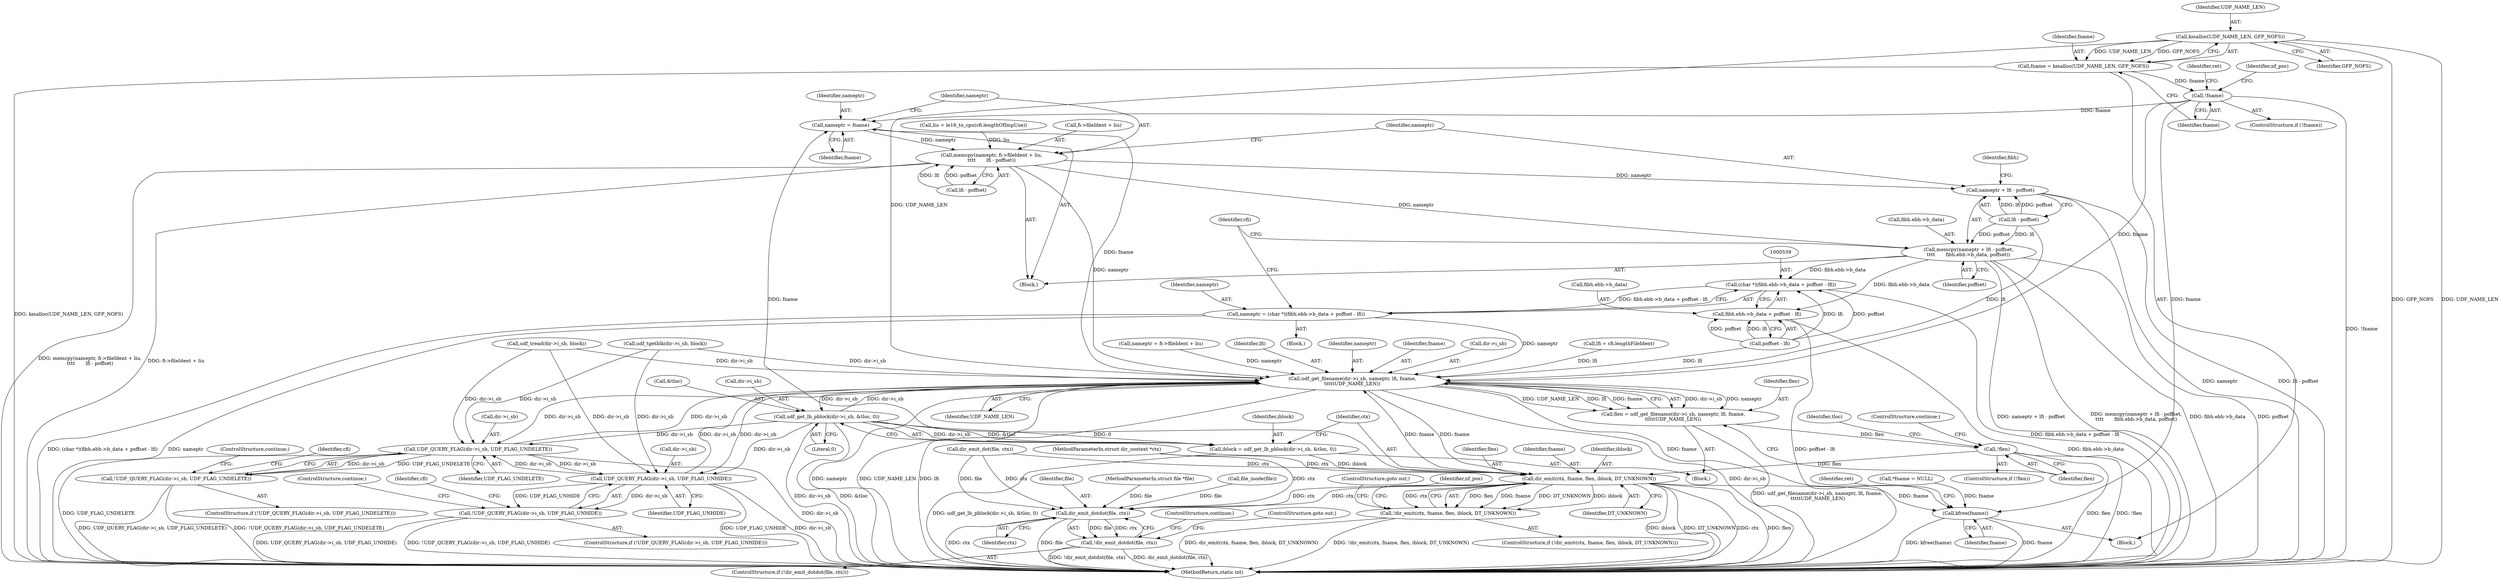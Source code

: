 digraph "0_linux_0e5cc9a40ada6046e6bc3bdfcd0c0d7e4b706b14@API" {
"1000191" [label="(Call,kmalloc(UDF_NAME_LEN, GFP_NOFS))"];
"1000189" [label="(Call,fname = kmalloc(UDF_NAME_LEN, GFP_NOFS))"];
"1000195" [label="(Call,!fname)"];
"1000551" [label="(Call,nameptr = fname)"];
"1000554" [label="(Call,memcpy(nameptr, fi->fileIdent + liu,\n\t\t\t\t       lfi - poffset))"];
"1000564" [label="(Call,memcpy(nameptr + lfi - poffset,\n\t\t\t\t       fibh.ebh->b_data, poffset))"];
"1000538" [label="(Call,(char *)(fibh.ebh->b_data + poffset - lfi))"];
"1000536" [label="(Call,nameptr = (char *)(fibh.ebh->b_data + poffset - lfi))"];
"1000626" [label="(Call,udf_get_filename(dir->i_sb, nameptr, lfi, fname,\n\t\t\t\t\tUDF_NAME_LEN))"];
"1000587" [label="(Call,UDF_QUERY_FLAG(dir->i_sb, UDF_FLAG_UNDELETE))"];
"1000586" [label="(Call,!UDF_QUERY_FLAG(dir->i_sb, UDF_FLAG_UNDELETE))"];
"1000604" [label="(Call,UDF_QUERY_FLAG(dir->i_sb, UDF_FLAG_UNHIDE))"];
"1000603" [label="(Call,!UDF_QUERY_FLAG(dir->i_sb, UDF_FLAG_UNHIDE))"];
"1000624" [label="(Call,flen = udf_get_filename(dir->i_sb, nameptr, lfi, fname,\n\t\t\t\t\tUDF_NAME_LEN))"];
"1000635" [label="(Call,!flen)"];
"1000657" [label="(Call,dir_emit(ctx, fname, flen, iblock, DT_UNKNOWN))"];
"1000619" [label="(Call,dir_emit_dotdot(file, ctx))"];
"1000618" [label="(Call,!dir_emit_dotdot(file, ctx))"];
"1000656" [label="(Call,!dir_emit(ctx, fname, flen, iblock, DT_UNKNOWN))"];
"1000694" [label="(Call,kfree(fname))"];
"1000648" [label="(Call,udf_get_lb_pblock(dir->i_sb, &tloc, 0))"];
"1000646" [label="(Call,iblock = udf_get_lb_pblock(dir->i_sb, &tloc, 0))"];
"1000540" [label="(Call,fibh.ebh->b_data + poffset - lfi)"];
"1000565" [label="(Call,nameptr + lfi - poffset)"];
"1000694" [label="(Call,kfree(fname))"];
"1000660" [label="(Identifier,flen)"];
"1000597" [label="(Identifier,cfi)"];
"1000536" [label="(Call,nameptr = (char *)(fibh.ebh->b_data + poffset - lfi))"];
"1000623" [label="(ControlStructure,continue;)"];
"1000663" [label="(ControlStructure,goto out;)"];
"1000552" [label="(Identifier,nameptr)"];
"1000567" [label="(Call,lfi - poffset)"];
"1000630" [label="(Identifier,nameptr)"];
"1000604" [label="(Call,UDF_QUERY_FLAG(dir->i_sb, UDF_FLAG_UNHIDE))"];
"1000127" [label="(Call,*fname = NULL)"];
"1000609" [label="(ControlStructure,continue;)"];
"1000553" [label="(Identifier,fname)"];
"1000624" [label="(Call,flen = udf_get_filename(dir->i_sb, nameptr, lfi, fname,\n\t\t\t\t\tUDF_NAME_LEN))"];
"1000456" [label="(Block,)"];
"1000109" [label="(Call,file_inode(file))"];
"1000199" [label="(Identifier,ret)"];
"1000662" [label="(Identifier,DT_UNKNOWN)"];
"1000165" [label="(Call,dir_emit_dot(file, ctx))"];
"1000570" [label="(Call,fibh.ebh->b_data)"];
"1000194" [label="(ControlStructure,if (!fname))"];
"1000649" [label="(Call,dir->i_sb)"];
"1000564" [label="(Call,memcpy(nameptr + lfi - poffset,\n\t\t\t\t       fibh.ebh->b_data, poffset))"];
"1000541" [label="(Call,fibh.ebh->b_data)"];
"1000592" [label="(ControlStructure,continue;)"];
"1000324" [label="(Call,udf_tread(dir->i_sb, block))"];
"1000565" [label="(Call,nameptr + lfi - poffset)"];
"1000632" [label="(Identifier,fname)"];
"1000625" [label="(Identifier,flen)"];
"1000191" [label="(Call,kmalloc(UDF_NAME_LEN, GFP_NOFS))"];
"1000537" [label="(Identifier,nameptr)"];
"1000105" [label="(Block,)"];
"1000554" [label="(Call,memcpy(nameptr, fi->fileIdent + liu,\n\t\t\t\t       lfi - poffset))"];
"1000550" [label="(Block,)"];
"1000659" [label="(Identifier,fname)"];
"1000588" [label="(Call,dir->i_sb)"];
"1000189" [label="(Call,fname = kmalloc(UDF_NAME_LEN, GFP_NOFS))"];
"1000555" [label="(Identifier,nameptr)"];
"1000652" [label="(Call,&tloc)"];
"1000635" [label="(Call,!flen)"];
"1000656" [label="(Call,!dir_emit(ctx, fname, flen, iblock, DT_UNKNOWN))"];
"1000561" [label="(Call,lfi - poffset)"];
"1000634" [label="(ControlStructure,if (!flen))"];
"1000586" [label="(Call,!UDF_QUERY_FLAG(dir->i_sb, UDF_FLAG_UNDELETE))"];
"1000104" [label="(MethodParameterIn,struct dir_context *ctx)"];
"1000540" [label="(Call,fibh.ebh->b_data + poffset - lfi)"];
"1000655" [label="(ControlStructure,if (!dir_emit(ctx, fname, flen, iblock, DT_UNKNOWN)))"];
"1000190" [label="(Identifier,fname)"];
"1000613" [label="(Identifier,cfi)"];
"1000636" [label="(Identifier,flen)"];
"1000535" [label="(Block,)"];
"1000585" [label="(ControlStructure,if (!UDF_QUERY_FLAG(dir->i_sb, UDF_FLAG_UNDELETE)))"];
"1000626" [label="(Call,udf_get_filename(dir->i_sb, nameptr, lfi, fname,\n\t\t\t\t\tUDF_NAME_LEN))"];
"1000627" [label="(Call,dir->i_sb)"];
"1000195" [label="(Call,!fname)"];
"1000695" [label="(Identifier,fname)"];
"1000647" [label="(Identifier,iblock)"];
"1000489" [label="(Call,liu = le16_to_cpu(cfi.lengthOfImpUse))"];
"1000620" [label="(Identifier,file)"];
"1000587" [label="(Call,UDF_QUERY_FLAG(dir->i_sb, UDF_FLAG_UNDELETE))"];
"1000658" [label="(Identifier,ctx)"];
"1000546" [label="(Call,poffset - lfi)"];
"1000619" [label="(Call,dir_emit_dotdot(file, ctx))"];
"1000639" [label="(Identifier,tloc)"];
"1000654" [label="(Literal,0)"];
"1000196" [label="(Identifier,fname)"];
"1000538" [label="(Call,(char *)(fibh.ebh->b_data + poffset - lfi))"];
"1000661" [label="(Identifier,iblock)"];
"1000633" [label="(Identifier,UDF_NAME_LEN)"];
"1000617" [label="(ControlStructure,if (!dir_emit_dotdot(file, ctx)))"];
"1000495" [label="(Call,lfi = cfi.lengthFileIdent)"];
"1000572" [label="(Identifier,fibh)"];
"1000602" [label="(ControlStructure,if (!UDF_QUERY_FLAG(dir->i_sb, UDF_FLAG_UNHIDE)))"];
"1000193" [label="(Identifier,GFP_NOFS)"];
"1000591" [label="(Identifier,UDF_FLAG_UNDELETE)"];
"1000603" [label="(Call,!UDF_QUERY_FLAG(dir->i_sb, UDF_FLAG_UNHIDE))"];
"1000605" [label="(Call,dir->i_sb)"];
"1000580" [label="(Identifier,cfi)"];
"1000192" [label="(Identifier,UDF_NAME_LEN)"];
"1000646" [label="(Call,iblock = udf_get_lb_pblock(dir->i_sb, &tloc, 0))"];
"1000575" [label="(Identifier,poffset)"];
"1000454" [label="(Identifier,nf_pos)"];
"1000608" [label="(Identifier,UDF_FLAG_UNHIDE)"];
"1000509" [label="(Call,nameptr = fi->fileIdent + liu)"];
"1000648" [label="(Call,udf_get_lb_pblock(dir->i_sb, &tloc, 0))"];
"1000622" [label="(ControlStructure,goto out;)"];
"1000408" [label="(Call,udf_tgetblk(dir->i_sb, block))"];
"1000618" [label="(Call,!dir_emit_dotdot(file, ctx))"];
"1000205" [label="(Identifier,nf_pos)"];
"1000566" [label="(Identifier,nameptr)"];
"1000621" [label="(Identifier,ctx)"];
"1000103" [label="(MethodParameterIn,struct file *file)"];
"1000551" [label="(Call,nameptr = fname)"];
"1000698" [label="(MethodReturn,static int)"];
"1000556" [label="(Call,fi->fileIdent + liu)"];
"1000631" [label="(Identifier,lfi)"];
"1000637" [label="(ControlStructure,continue;)"];
"1000697" [label="(Identifier,ret)"];
"1000657" [label="(Call,dir_emit(ctx, fname, flen, iblock, DT_UNKNOWN))"];
"1000191" -> "1000189"  [label="AST: "];
"1000191" -> "1000193"  [label="CFG: "];
"1000192" -> "1000191"  [label="AST: "];
"1000193" -> "1000191"  [label="AST: "];
"1000189" -> "1000191"  [label="CFG: "];
"1000191" -> "1000698"  [label="DDG: GFP_NOFS"];
"1000191" -> "1000698"  [label="DDG: UDF_NAME_LEN"];
"1000191" -> "1000189"  [label="DDG: UDF_NAME_LEN"];
"1000191" -> "1000189"  [label="DDG: GFP_NOFS"];
"1000191" -> "1000626"  [label="DDG: UDF_NAME_LEN"];
"1000189" -> "1000105"  [label="AST: "];
"1000190" -> "1000189"  [label="AST: "];
"1000196" -> "1000189"  [label="CFG: "];
"1000189" -> "1000698"  [label="DDG: kmalloc(UDF_NAME_LEN, GFP_NOFS)"];
"1000189" -> "1000195"  [label="DDG: fname"];
"1000195" -> "1000194"  [label="AST: "];
"1000195" -> "1000196"  [label="CFG: "];
"1000196" -> "1000195"  [label="AST: "];
"1000199" -> "1000195"  [label="CFG: "];
"1000205" -> "1000195"  [label="CFG: "];
"1000195" -> "1000698"  [label="DDG: !fname"];
"1000195" -> "1000551"  [label="DDG: fname"];
"1000195" -> "1000626"  [label="DDG: fname"];
"1000195" -> "1000694"  [label="DDG: fname"];
"1000551" -> "1000550"  [label="AST: "];
"1000551" -> "1000553"  [label="CFG: "];
"1000552" -> "1000551"  [label="AST: "];
"1000553" -> "1000551"  [label="AST: "];
"1000555" -> "1000551"  [label="CFG: "];
"1000626" -> "1000551"  [label="DDG: fname"];
"1000657" -> "1000551"  [label="DDG: fname"];
"1000551" -> "1000554"  [label="DDG: nameptr"];
"1000554" -> "1000550"  [label="AST: "];
"1000554" -> "1000561"  [label="CFG: "];
"1000555" -> "1000554"  [label="AST: "];
"1000556" -> "1000554"  [label="AST: "];
"1000561" -> "1000554"  [label="AST: "];
"1000566" -> "1000554"  [label="CFG: "];
"1000554" -> "1000698"  [label="DDG: memcpy(nameptr, fi->fileIdent + liu,\n\t\t\t\t       lfi - poffset)"];
"1000554" -> "1000698"  [label="DDG: fi->fileIdent + liu"];
"1000489" -> "1000554"  [label="DDG: liu"];
"1000561" -> "1000554"  [label="DDG: lfi"];
"1000561" -> "1000554"  [label="DDG: poffset"];
"1000554" -> "1000564"  [label="DDG: nameptr"];
"1000554" -> "1000565"  [label="DDG: nameptr"];
"1000554" -> "1000626"  [label="DDG: nameptr"];
"1000564" -> "1000550"  [label="AST: "];
"1000564" -> "1000575"  [label="CFG: "];
"1000565" -> "1000564"  [label="AST: "];
"1000570" -> "1000564"  [label="AST: "];
"1000575" -> "1000564"  [label="AST: "];
"1000580" -> "1000564"  [label="CFG: "];
"1000564" -> "1000698"  [label="DDG: poffset"];
"1000564" -> "1000698"  [label="DDG: nameptr + lfi - poffset"];
"1000564" -> "1000698"  [label="DDG: memcpy(nameptr + lfi - poffset,\n\t\t\t\t       fibh.ebh->b_data, poffset)"];
"1000564" -> "1000698"  [label="DDG: fibh.ebh->b_data"];
"1000564" -> "1000538"  [label="DDG: fibh.ebh->b_data"];
"1000564" -> "1000540"  [label="DDG: fibh.ebh->b_data"];
"1000567" -> "1000564"  [label="DDG: lfi"];
"1000567" -> "1000564"  [label="DDG: poffset"];
"1000538" -> "1000536"  [label="AST: "];
"1000538" -> "1000540"  [label="CFG: "];
"1000539" -> "1000538"  [label="AST: "];
"1000540" -> "1000538"  [label="AST: "];
"1000536" -> "1000538"  [label="CFG: "];
"1000538" -> "1000698"  [label="DDG: fibh.ebh->b_data + poffset - lfi"];
"1000538" -> "1000536"  [label="DDG: fibh.ebh->b_data + poffset - lfi"];
"1000546" -> "1000538"  [label="DDG: poffset"];
"1000546" -> "1000538"  [label="DDG: lfi"];
"1000536" -> "1000535"  [label="AST: "];
"1000537" -> "1000536"  [label="AST: "];
"1000580" -> "1000536"  [label="CFG: "];
"1000536" -> "1000698"  [label="DDG: (char *)(fibh.ebh->b_data + poffset - lfi)"];
"1000536" -> "1000698"  [label="DDG: nameptr"];
"1000536" -> "1000626"  [label="DDG: nameptr"];
"1000626" -> "1000624"  [label="AST: "];
"1000626" -> "1000633"  [label="CFG: "];
"1000627" -> "1000626"  [label="AST: "];
"1000630" -> "1000626"  [label="AST: "];
"1000631" -> "1000626"  [label="AST: "];
"1000632" -> "1000626"  [label="AST: "];
"1000633" -> "1000626"  [label="AST: "];
"1000624" -> "1000626"  [label="CFG: "];
"1000626" -> "1000698"  [label="DDG: nameptr"];
"1000626" -> "1000698"  [label="DDG: UDF_NAME_LEN"];
"1000626" -> "1000698"  [label="DDG: lfi"];
"1000626" -> "1000698"  [label="DDG: dir->i_sb"];
"1000626" -> "1000587"  [label="DDG: dir->i_sb"];
"1000626" -> "1000604"  [label="DDG: dir->i_sb"];
"1000626" -> "1000624"  [label="DDG: dir->i_sb"];
"1000626" -> "1000624"  [label="DDG: nameptr"];
"1000626" -> "1000624"  [label="DDG: UDF_NAME_LEN"];
"1000626" -> "1000624"  [label="DDG: lfi"];
"1000626" -> "1000624"  [label="DDG: fname"];
"1000408" -> "1000626"  [label="DDG: dir->i_sb"];
"1000604" -> "1000626"  [label="DDG: dir->i_sb"];
"1000648" -> "1000626"  [label="DDG: dir->i_sb"];
"1000324" -> "1000626"  [label="DDG: dir->i_sb"];
"1000587" -> "1000626"  [label="DDG: dir->i_sb"];
"1000509" -> "1000626"  [label="DDG: nameptr"];
"1000546" -> "1000626"  [label="DDG: lfi"];
"1000567" -> "1000626"  [label="DDG: lfi"];
"1000495" -> "1000626"  [label="DDG: lfi"];
"1000657" -> "1000626"  [label="DDG: fname"];
"1000626" -> "1000648"  [label="DDG: dir->i_sb"];
"1000626" -> "1000657"  [label="DDG: fname"];
"1000626" -> "1000694"  [label="DDG: fname"];
"1000587" -> "1000586"  [label="AST: "];
"1000587" -> "1000591"  [label="CFG: "];
"1000588" -> "1000587"  [label="AST: "];
"1000591" -> "1000587"  [label="AST: "];
"1000586" -> "1000587"  [label="CFG: "];
"1000587" -> "1000698"  [label="DDG: dir->i_sb"];
"1000587" -> "1000698"  [label="DDG: UDF_FLAG_UNDELETE"];
"1000587" -> "1000586"  [label="DDG: dir->i_sb"];
"1000587" -> "1000586"  [label="DDG: UDF_FLAG_UNDELETE"];
"1000408" -> "1000587"  [label="DDG: dir->i_sb"];
"1000604" -> "1000587"  [label="DDG: dir->i_sb"];
"1000648" -> "1000587"  [label="DDG: dir->i_sb"];
"1000324" -> "1000587"  [label="DDG: dir->i_sb"];
"1000587" -> "1000604"  [label="DDG: dir->i_sb"];
"1000586" -> "1000585"  [label="AST: "];
"1000592" -> "1000586"  [label="CFG: "];
"1000597" -> "1000586"  [label="CFG: "];
"1000586" -> "1000698"  [label="DDG: !UDF_QUERY_FLAG(dir->i_sb, UDF_FLAG_UNDELETE)"];
"1000586" -> "1000698"  [label="DDG: UDF_QUERY_FLAG(dir->i_sb, UDF_FLAG_UNDELETE)"];
"1000604" -> "1000603"  [label="AST: "];
"1000604" -> "1000608"  [label="CFG: "];
"1000605" -> "1000604"  [label="AST: "];
"1000608" -> "1000604"  [label="AST: "];
"1000603" -> "1000604"  [label="CFG: "];
"1000604" -> "1000698"  [label="DDG: UDF_FLAG_UNHIDE"];
"1000604" -> "1000698"  [label="DDG: dir->i_sb"];
"1000604" -> "1000603"  [label="DDG: dir->i_sb"];
"1000604" -> "1000603"  [label="DDG: UDF_FLAG_UNHIDE"];
"1000408" -> "1000604"  [label="DDG: dir->i_sb"];
"1000648" -> "1000604"  [label="DDG: dir->i_sb"];
"1000324" -> "1000604"  [label="DDG: dir->i_sb"];
"1000603" -> "1000602"  [label="AST: "];
"1000609" -> "1000603"  [label="CFG: "];
"1000613" -> "1000603"  [label="CFG: "];
"1000603" -> "1000698"  [label="DDG: UDF_QUERY_FLAG(dir->i_sb, UDF_FLAG_UNHIDE)"];
"1000603" -> "1000698"  [label="DDG: !UDF_QUERY_FLAG(dir->i_sb, UDF_FLAG_UNHIDE)"];
"1000624" -> "1000456"  [label="AST: "];
"1000625" -> "1000624"  [label="AST: "];
"1000636" -> "1000624"  [label="CFG: "];
"1000624" -> "1000698"  [label="DDG: udf_get_filename(dir->i_sb, nameptr, lfi, fname,\n\t\t\t\t\tUDF_NAME_LEN)"];
"1000624" -> "1000635"  [label="DDG: flen"];
"1000635" -> "1000634"  [label="AST: "];
"1000635" -> "1000636"  [label="CFG: "];
"1000636" -> "1000635"  [label="AST: "];
"1000637" -> "1000635"  [label="CFG: "];
"1000639" -> "1000635"  [label="CFG: "];
"1000635" -> "1000698"  [label="DDG: !flen"];
"1000635" -> "1000698"  [label="DDG: flen"];
"1000635" -> "1000657"  [label="DDG: flen"];
"1000657" -> "1000656"  [label="AST: "];
"1000657" -> "1000662"  [label="CFG: "];
"1000658" -> "1000657"  [label="AST: "];
"1000659" -> "1000657"  [label="AST: "];
"1000660" -> "1000657"  [label="AST: "];
"1000661" -> "1000657"  [label="AST: "];
"1000662" -> "1000657"  [label="AST: "];
"1000656" -> "1000657"  [label="CFG: "];
"1000657" -> "1000698"  [label="DDG: flen"];
"1000657" -> "1000698"  [label="DDG: iblock"];
"1000657" -> "1000698"  [label="DDG: DT_UNKNOWN"];
"1000657" -> "1000698"  [label="DDG: ctx"];
"1000657" -> "1000619"  [label="DDG: ctx"];
"1000657" -> "1000656"  [label="DDG: flen"];
"1000657" -> "1000656"  [label="DDG: fname"];
"1000657" -> "1000656"  [label="DDG: DT_UNKNOWN"];
"1000657" -> "1000656"  [label="DDG: iblock"];
"1000657" -> "1000656"  [label="DDG: ctx"];
"1000165" -> "1000657"  [label="DDG: ctx"];
"1000619" -> "1000657"  [label="DDG: ctx"];
"1000104" -> "1000657"  [label="DDG: ctx"];
"1000646" -> "1000657"  [label="DDG: iblock"];
"1000657" -> "1000694"  [label="DDG: fname"];
"1000619" -> "1000618"  [label="AST: "];
"1000619" -> "1000621"  [label="CFG: "];
"1000620" -> "1000619"  [label="AST: "];
"1000621" -> "1000619"  [label="AST: "];
"1000618" -> "1000619"  [label="CFG: "];
"1000619" -> "1000698"  [label="DDG: ctx"];
"1000619" -> "1000698"  [label="DDG: file"];
"1000619" -> "1000618"  [label="DDG: file"];
"1000619" -> "1000618"  [label="DDG: ctx"];
"1000165" -> "1000619"  [label="DDG: file"];
"1000165" -> "1000619"  [label="DDG: ctx"];
"1000109" -> "1000619"  [label="DDG: file"];
"1000103" -> "1000619"  [label="DDG: file"];
"1000104" -> "1000619"  [label="DDG: ctx"];
"1000618" -> "1000617"  [label="AST: "];
"1000622" -> "1000618"  [label="CFG: "];
"1000623" -> "1000618"  [label="CFG: "];
"1000618" -> "1000698"  [label="DDG: !dir_emit_dotdot(file, ctx)"];
"1000618" -> "1000698"  [label="DDG: dir_emit_dotdot(file, ctx)"];
"1000656" -> "1000655"  [label="AST: "];
"1000454" -> "1000656"  [label="CFG: "];
"1000663" -> "1000656"  [label="CFG: "];
"1000656" -> "1000698"  [label="DDG: !dir_emit(ctx, fname, flen, iblock, DT_UNKNOWN)"];
"1000656" -> "1000698"  [label="DDG: dir_emit(ctx, fname, flen, iblock, DT_UNKNOWN)"];
"1000694" -> "1000105"  [label="AST: "];
"1000694" -> "1000695"  [label="CFG: "];
"1000695" -> "1000694"  [label="AST: "];
"1000697" -> "1000694"  [label="CFG: "];
"1000694" -> "1000698"  [label="DDG: fname"];
"1000694" -> "1000698"  [label="DDG: kfree(fname)"];
"1000127" -> "1000694"  [label="DDG: fname"];
"1000648" -> "1000646"  [label="AST: "];
"1000648" -> "1000654"  [label="CFG: "];
"1000649" -> "1000648"  [label="AST: "];
"1000652" -> "1000648"  [label="AST: "];
"1000654" -> "1000648"  [label="AST: "];
"1000646" -> "1000648"  [label="CFG: "];
"1000648" -> "1000698"  [label="DDG: &tloc"];
"1000648" -> "1000698"  [label="DDG: dir->i_sb"];
"1000648" -> "1000646"  [label="DDG: dir->i_sb"];
"1000648" -> "1000646"  [label="DDG: &tloc"];
"1000648" -> "1000646"  [label="DDG: 0"];
"1000646" -> "1000456"  [label="AST: "];
"1000647" -> "1000646"  [label="AST: "];
"1000658" -> "1000646"  [label="CFG: "];
"1000646" -> "1000698"  [label="DDG: udf_get_lb_pblock(dir->i_sb, &tloc, 0)"];
"1000540" -> "1000546"  [label="CFG: "];
"1000541" -> "1000540"  [label="AST: "];
"1000546" -> "1000540"  [label="AST: "];
"1000540" -> "1000698"  [label="DDG: poffset - lfi"];
"1000540" -> "1000698"  [label="DDG: fibh.ebh->b_data"];
"1000546" -> "1000540"  [label="DDG: poffset"];
"1000546" -> "1000540"  [label="DDG: lfi"];
"1000565" -> "1000567"  [label="CFG: "];
"1000566" -> "1000565"  [label="AST: "];
"1000567" -> "1000565"  [label="AST: "];
"1000572" -> "1000565"  [label="CFG: "];
"1000565" -> "1000698"  [label="DDG: nameptr"];
"1000565" -> "1000698"  [label="DDG: lfi - poffset"];
"1000567" -> "1000565"  [label="DDG: lfi"];
"1000567" -> "1000565"  [label="DDG: poffset"];
}
